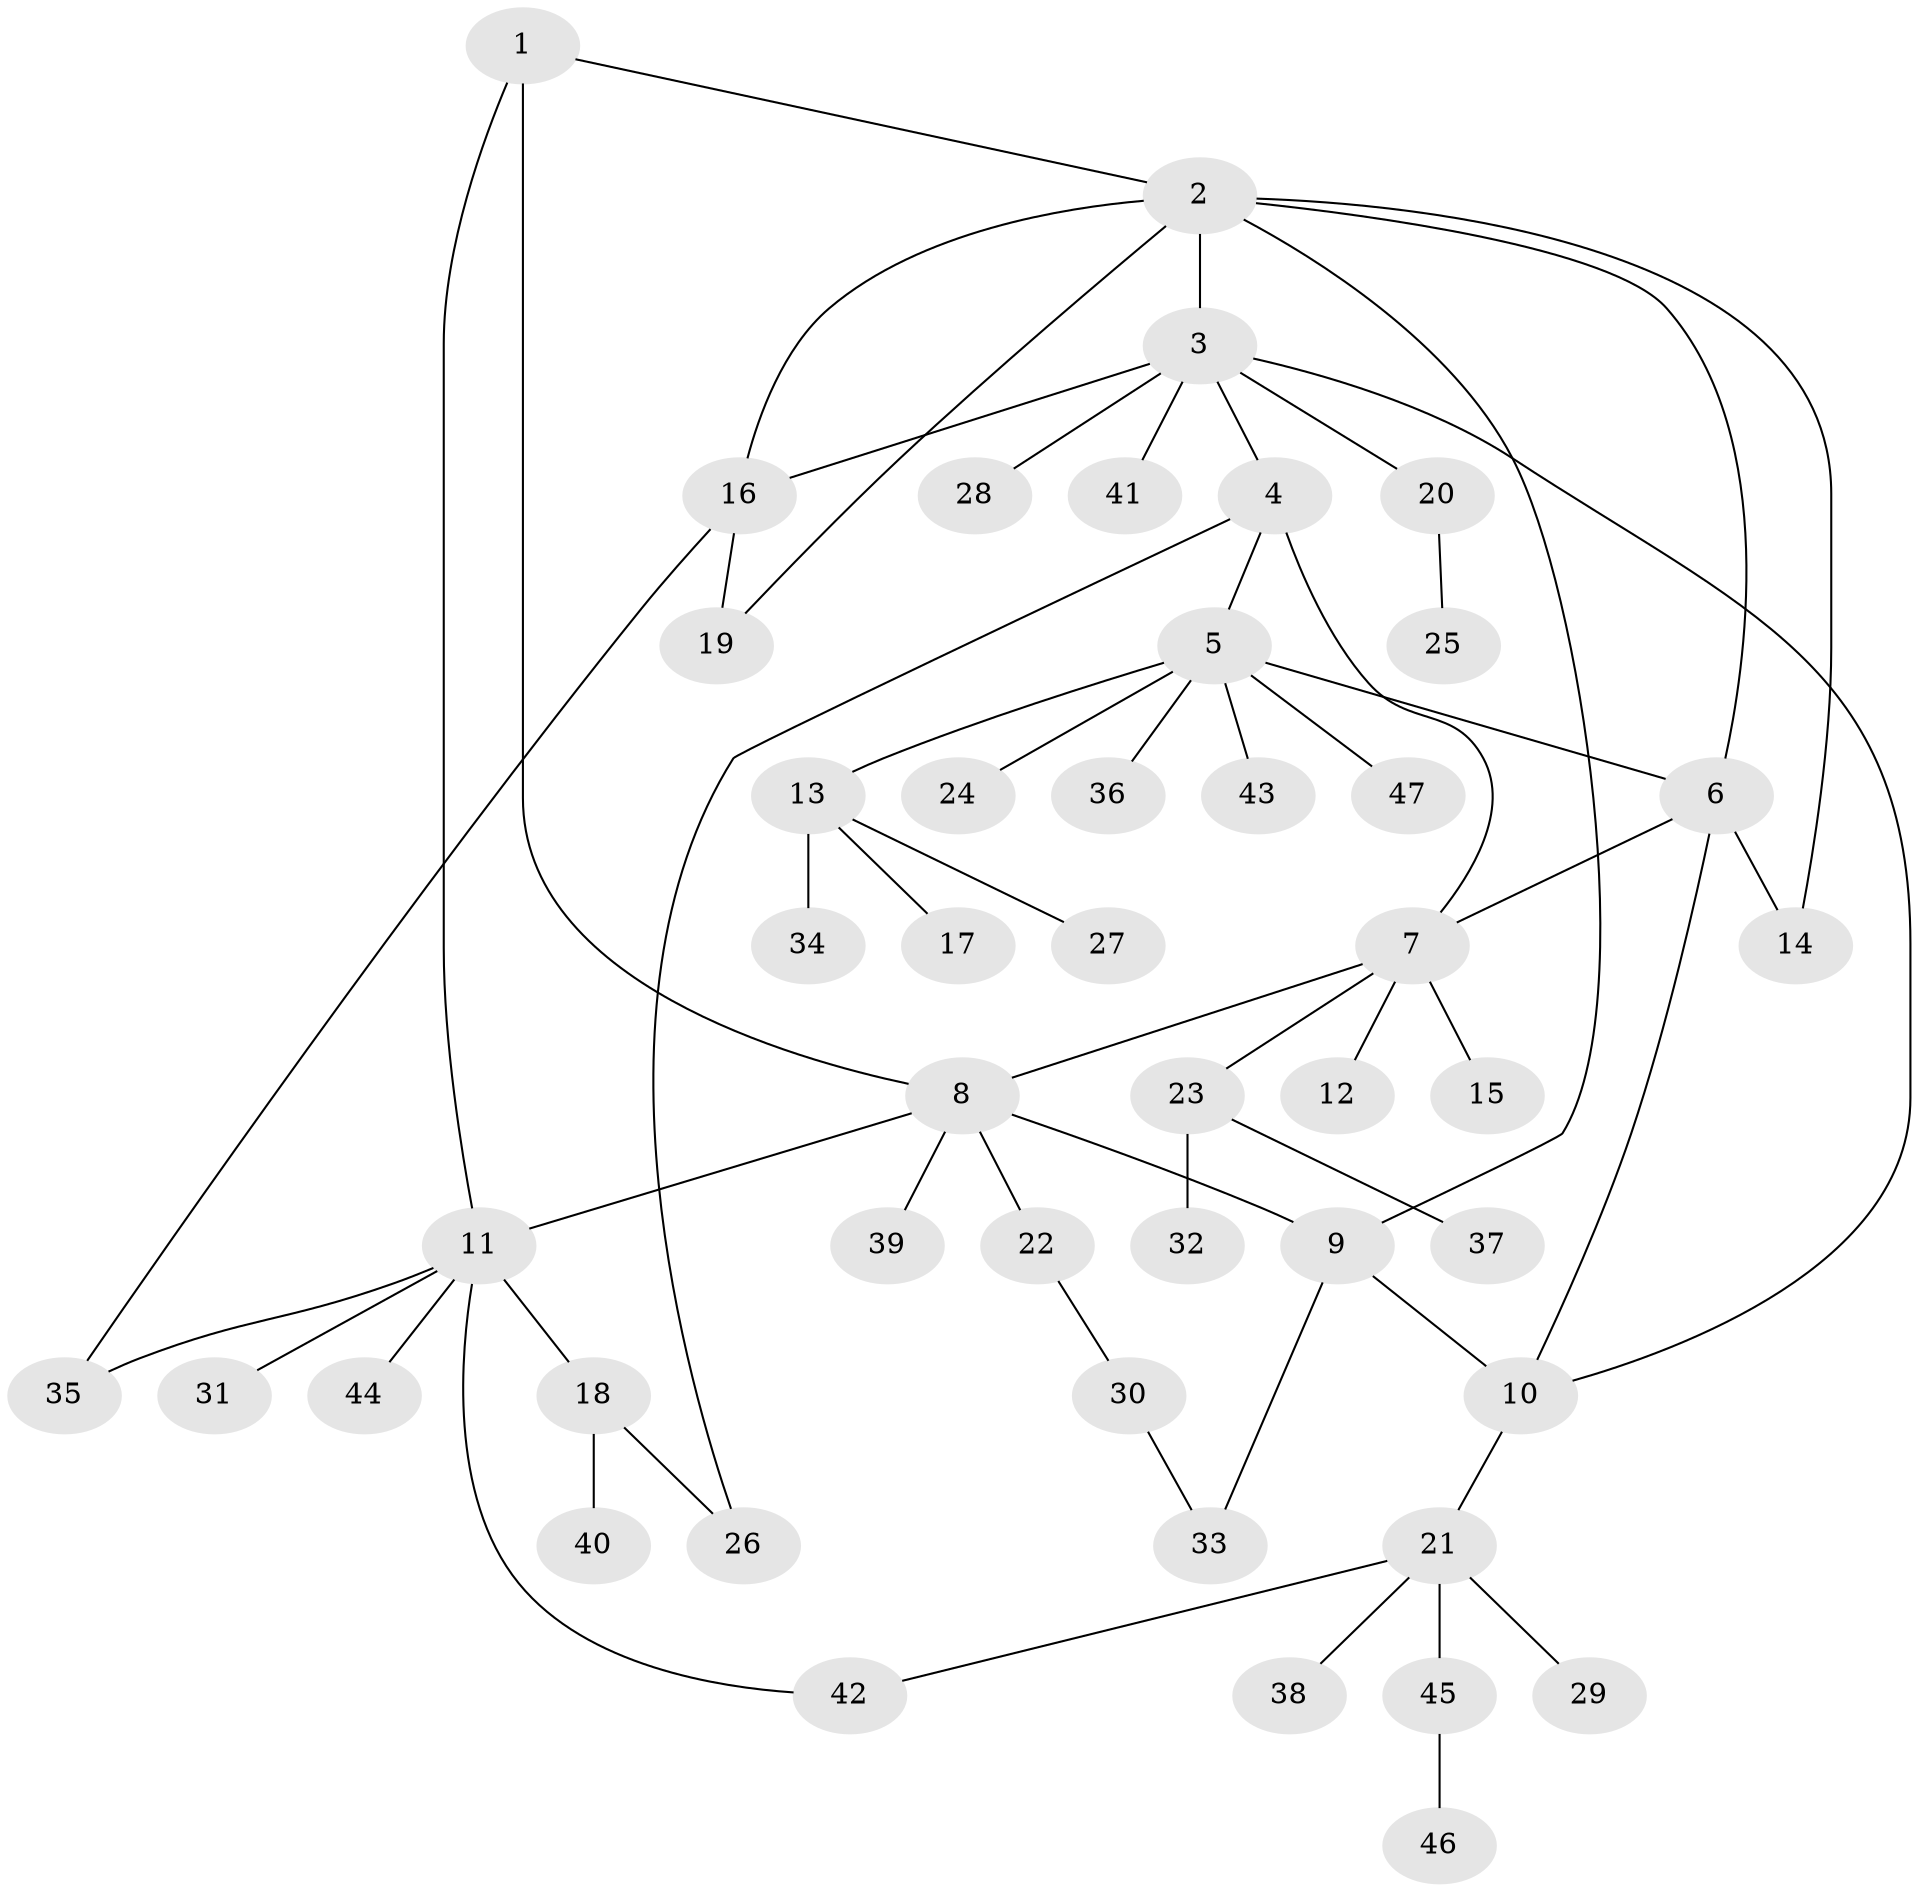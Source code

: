 // coarse degree distribution, {9: 0.08695652173913043, 6: 0.043478260869565216, 1: 0.6086956521739131, 2: 0.21739130434782608, 4: 0.043478260869565216}
// Generated by graph-tools (version 1.1) at 2025/19/03/04/25 18:19:56]
// undirected, 47 vertices, 60 edges
graph export_dot {
graph [start="1"]
  node [color=gray90,style=filled];
  1;
  2;
  3;
  4;
  5;
  6;
  7;
  8;
  9;
  10;
  11;
  12;
  13;
  14;
  15;
  16;
  17;
  18;
  19;
  20;
  21;
  22;
  23;
  24;
  25;
  26;
  27;
  28;
  29;
  30;
  31;
  32;
  33;
  34;
  35;
  36;
  37;
  38;
  39;
  40;
  41;
  42;
  43;
  44;
  45;
  46;
  47;
  1 -- 2;
  1 -- 8;
  1 -- 11;
  2 -- 3;
  2 -- 6;
  2 -- 9;
  2 -- 14;
  2 -- 16;
  2 -- 19;
  3 -- 4;
  3 -- 10;
  3 -- 16;
  3 -- 20;
  3 -- 28;
  3 -- 41;
  4 -- 5;
  4 -- 7;
  4 -- 26;
  5 -- 6;
  5 -- 13;
  5 -- 24;
  5 -- 36;
  5 -- 43;
  5 -- 47;
  6 -- 7;
  6 -- 10;
  6 -- 14;
  7 -- 8;
  7 -- 12;
  7 -- 15;
  7 -- 23;
  8 -- 9;
  8 -- 11;
  8 -- 22;
  8 -- 39;
  9 -- 10;
  9 -- 33;
  10 -- 21;
  11 -- 18;
  11 -- 31;
  11 -- 35;
  11 -- 42;
  11 -- 44;
  13 -- 17;
  13 -- 27;
  13 -- 34;
  16 -- 19;
  16 -- 35;
  18 -- 26;
  18 -- 40;
  20 -- 25;
  21 -- 29;
  21 -- 38;
  21 -- 42;
  21 -- 45;
  22 -- 30;
  23 -- 32;
  23 -- 37;
  30 -- 33;
  45 -- 46;
}
